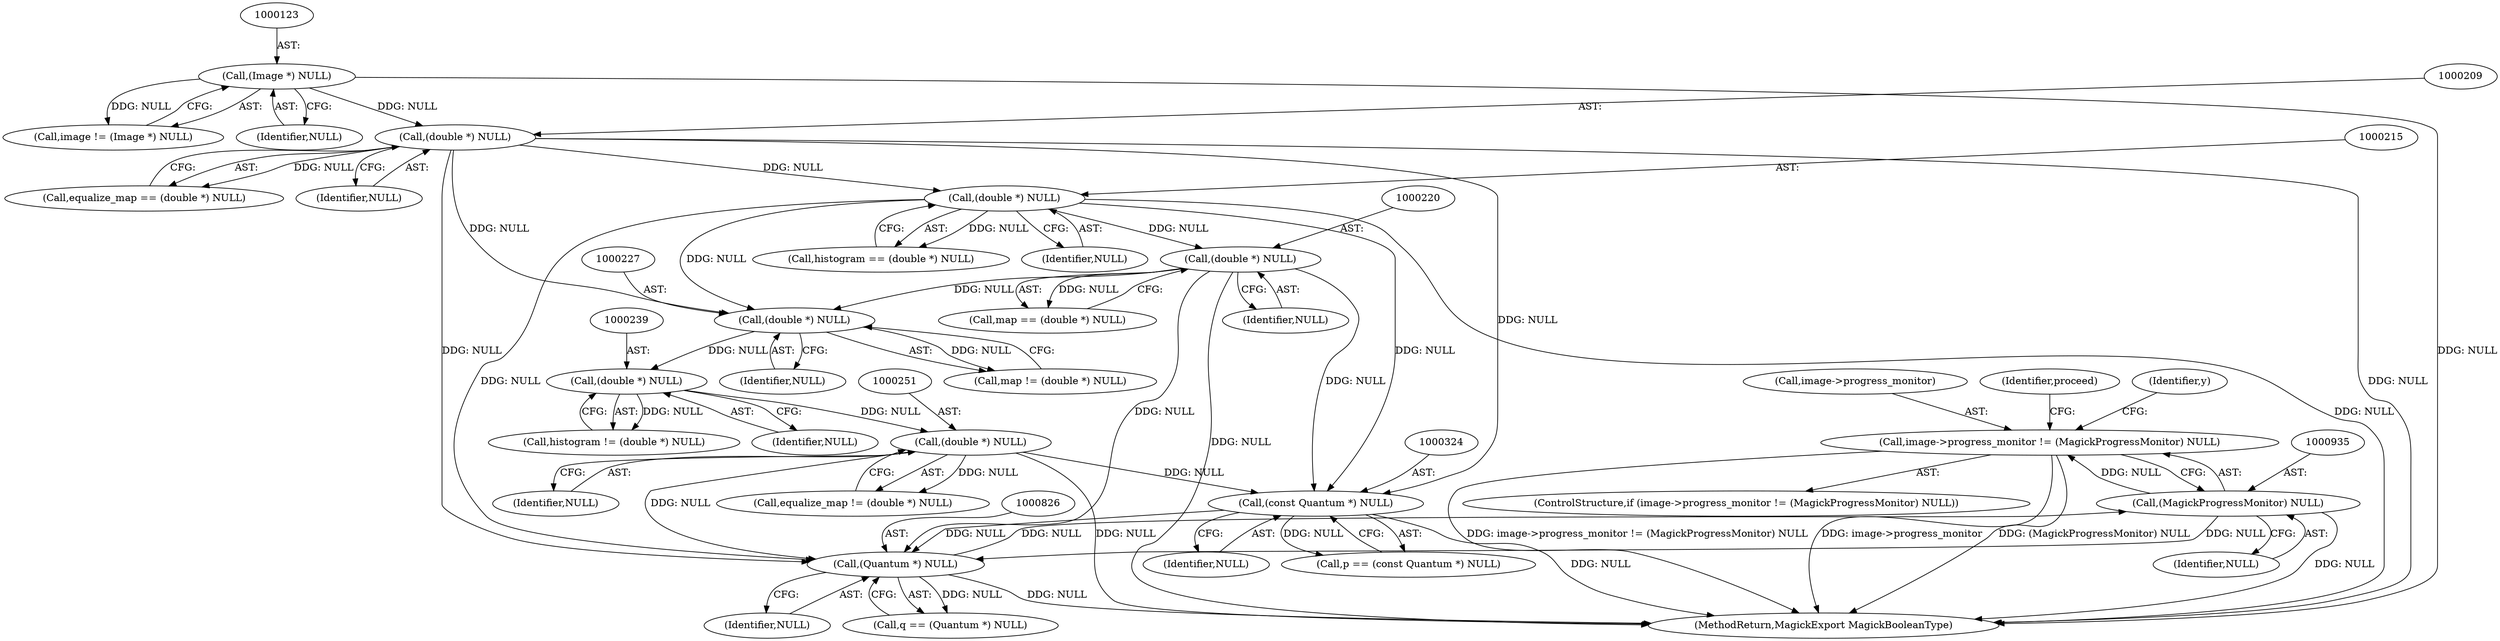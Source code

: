 digraph "0_ImageMagick_1cc6f0ccc92c20c7cab6c4a7335daf29c91f0d8e_0@pointer" {
"1000930" [label="(Call,image->progress_monitor != (MagickProgressMonitor) NULL)"];
"1000934" [label="(Call,(MagickProgressMonitor) NULL)"];
"1000825" [label="(Call,(Quantum *) NULL)"];
"1000219" [label="(Call,(double *) NULL)"];
"1000214" [label="(Call,(double *) NULL)"];
"1000208" [label="(Call,(double *) NULL)"];
"1000122" [label="(Call,(Image *) NULL)"];
"1000250" [label="(Call,(double *) NULL)"];
"1000238" [label="(Call,(double *) NULL)"];
"1000226" [label="(Call,(double *) NULL)"];
"1000323" [label="(Call,(const Quantum *) NULL)"];
"1000206" [label="(Call,equalize_map == (double *) NULL)"];
"1000208" [label="(Call,(double *) NULL)"];
"1000802" [label="(Identifier,y)"];
"1000236" [label="(Call,histogram != (double *) NULL)"];
"1000228" [label="(Identifier,NULL)"];
"1000124" [label="(Identifier,NULL)"];
"1000216" [label="(Identifier,NULL)"];
"1000931" [label="(Call,image->progress_monitor)"];
"1000221" [label="(Identifier,NULL)"];
"1000248" [label="(Call,equalize_map != (double *) NULL)"];
"1000219" [label="(Call,(double *) NULL)"];
"1000122" [label="(Call,(Image *) NULL)"];
"1000238" [label="(Call,(double *) NULL)"];
"1000325" [label="(Identifier,NULL)"];
"1000936" [label="(Identifier,NULL)"];
"1000825" [label="(Call,(Quantum *) NULL)"];
"1000323" [label="(Call,(const Quantum *) NULL)"];
"1000823" [label="(Call,q == (Quantum *) NULL)"];
"1000940" [label="(Identifier,proceed)"];
"1000214" [label="(Call,(double *) NULL)"];
"1000212" [label="(Call,histogram == (double *) NULL)"];
"1000210" [label="(Identifier,NULL)"];
"1000120" [label="(Call,image != (Image *) NULL)"];
"1000321" [label="(Call,p == (const Quantum *) NULL)"];
"1000226" [label="(Call,(double *) NULL)"];
"1000217" [label="(Call,map == (double *) NULL)"];
"1000252" [label="(Identifier,NULL)"];
"1000224" [label="(Call,map != (double *) NULL)"];
"1000929" [label="(ControlStructure,if (image->progress_monitor != (MagickProgressMonitor) NULL))"];
"1000827" [label="(Identifier,NULL)"];
"1000250" [label="(Call,(double *) NULL)"];
"1000930" [label="(Call,image->progress_monitor != (MagickProgressMonitor) NULL)"];
"1000240" [label="(Identifier,NULL)"];
"1000934" [label="(Call,(MagickProgressMonitor) NULL)"];
"1000968" [label="(MethodReturn,MagickExport MagickBooleanType)"];
"1000930" -> "1000929"  [label="AST: "];
"1000930" -> "1000934"  [label="CFG: "];
"1000931" -> "1000930"  [label="AST: "];
"1000934" -> "1000930"  [label="AST: "];
"1000940" -> "1000930"  [label="CFG: "];
"1000802" -> "1000930"  [label="CFG: "];
"1000930" -> "1000968"  [label="DDG: (MagickProgressMonitor) NULL"];
"1000930" -> "1000968"  [label="DDG: image->progress_monitor != (MagickProgressMonitor) NULL"];
"1000930" -> "1000968"  [label="DDG: image->progress_monitor"];
"1000934" -> "1000930"  [label="DDG: NULL"];
"1000934" -> "1000936"  [label="CFG: "];
"1000935" -> "1000934"  [label="AST: "];
"1000936" -> "1000934"  [label="AST: "];
"1000934" -> "1000968"  [label="DDG: NULL"];
"1000934" -> "1000825"  [label="DDG: NULL"];
"1000825" -> "1000934"  [label="DDG: NULL"];
"1000825" -> "1000823"  [label="AST: "];
"1000825" -> "1000827"  [label="CFG: "];
"1000826" -> "1000825"  [label="AST: "];
"1000827" -> "1000825"  [label="AST: "];
"1000823" -> "1000825"  [label="CFG: "];
"1000825" -> "1000968"  [label="DDG: NULL"];
"1000825" -> "1000823"  [label="DDG: NULL"];
"1000219" -> "1000825"  [label="DDG: NULL"];
"1000208" -> "1000825"  [label="DDG: NULL"];
"1000214" -> "1000825"  [label="DDG: NULL"];
"1000250" -> "1000825"  [label="DDG: NULL"];
"1000323" -> "1000825"  [label="DDG: NULL"];
"1000219" -> "1000217"  [label="AST: "];
"1000219" -> "1000221"  [label="CFG: "];
"1000220" -> "1000219"  [label="AST: "];
"1000221" -> "1000219"  [label="AST: "];
"1000217" -> "1000219"  [label="CFG: "];
"1000219" -> "1000968"  [label="DDG: NULL"];
"1000219" -> "1000217"  [label="DDG: NULL"];
"1000214" -> "1000219"  [label="DDG: NULL"];
"1000219" -> "1000226"  [label="DDG: NULL"];
"1000219" -> "1000323"  [label="DDG: NULL"];
"1000214" -> "1000212"  [label="AST: "];
"1000214" -> "1000216"  [label="CFG: "];
"1000215" -> "1000214"  [label="AST: "];
"1000216" -> "1000214"  [label="AST: "];
"1000212" -> "1000214"  [label="CFG: "];
"1000214" -> "1000968"  [label="DDG: NULL"];
"1000214" -> "1000212"  [label="DDG: NULL"];
"1000208" -> "1000214"  [label="DDG: NULL"];
"1000214" -> "1000226"  [label="DDG: NULL"];
"1000214" -> "1000323"  [label="DDG: NULL"];
"1000208" -> "1000206"  [label="AST: "];
"1000208" -> "1000210"  [label="CFG: "];
"1000209" -> "1000208"  [label="AST: "];
"1000210" -> "1000208"  [label="AST: "];
"1000206" -> "1000208"  [label="CFG: "];
"1000208" -> "1000968"  [label="DDG: NULL"];
"1000208" -> "1000206"  [label="DDG: NULL"];
"1000122" -> "1000208"  [label="DDG: NULL"];
"1000208" -> "1000226"  [label="DDG: NULL"];
"1000208" -> "1000323"  [label="DDG: NULL"];
"1000122" -> "1000120"  [label="AST: "];
"1000122" -> "1000124"  [label="CFG: "];
"1000123" -> "1000122"  [label="AST: "];
"1000124" -> "1000122"  [label="AST: "];
"1000120" -> "1000122"  [label="CFG: "];
"1000122" -> "1000968"  [label="DDG: NULL"];
"1000122" -> "1000120"  [label="DDG: NULL"];
"1000250" -> "1000248"  [label="AST: "];
"1000250" -> "1000252"  [label="CFG: "];
"1000251" -> "1000250"  [label="AST: "];
"1000252" -> "1000250"  [label="AST: "];
"1000248" -> "1000250"  [label="CFG: "];
"1000250" -> "1000968"  [label="DDG: NULL"];
"1000250" -> "1000248"  [label="DDG: NULL"];
"1000238" -> "1000250"  [label="DDG: NULL"];
"1000250" -> "1000323"  [label="DDG: NULL"];
"1000238" -> "1000236"  [label="AST: "];
"1000238" -> "1000240"  [label="CFG: "];
"1000239" -> "1000238"  [label="AST: "];
"1000240" -> "1000238"  [label="AST: "];
"1000236" -> "1000238"  [label="CFG: "];
"1000238" -> "1000236"  [label="DDG: NULL"];
"1000226" -> "1000238"  [label="DDG: NULL"];
"1000226" -> "1000224"  [label="AST: "];
"1000226" -> "1000228"  [label="CFG: "];
"1000227" -> "1000226"  [label="AST: "];
"1000228" -> "1000226"  [label="AST: "];
"1000224" -> "1000226"  [label="CFG: "];
"1000226" -> "1000224"  [label="DDG: NULL"];
"1000323" -> "1000321"  [label="AST: "];
"1000323" -> "1000325"  [label="CFG: "];
"1000324" -> "1000323"  [label="AST: "];
"1000325" -> "1000323"  [label="AST: "];
"1000321" -> "1000323"  [label="CFG: "];
"1000323" -> "1000968"  [label="DDG: NULL"];
"1000323" -> "1000321"  [label="DDG: NULL"];
}
